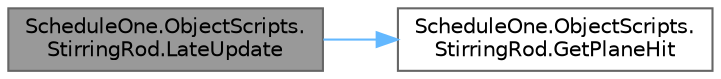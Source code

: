 digraph "ScheduleOne.ObjectScripts.StirringRod.LateUpdate"
{
 // LATEX_PDF_SIZE
  bgcolor="transparent";
  edge [fontname=Helvetica,fontsize=10,labelfontname=Helvetica,labelfontsize=10];
  node [fontname=Helvetica,fontsize=10,shape=box,height=0.2,width=0.4];
  rankdir="LR";
  Node1 [id="Node000001",label="ScheduleOne.ObjectScripts.\lStirringRod.LateUpdate",height=0.2,width=0.4,color="gray40", fillcolor="grey60", style="filled", fontcolor="black",tooltip=" "];
  Node1 -> Node2 [id="edge1_Node000001_Node000002",color="steelblue1",style="solid",tooltip=" "];
  Node2 [id="Node000002",label="ScheduleOne.ObjectScripts.\lStirringRod.GetPlaneHit",height=0.2,width=0.4,color="grey40", fillcolor="white", style="filled",URL="$class_schedule_one_1_1_object_scripts_1_1_stirring_rod.html#a90a8180919b3daea99d9365b2443a7b3",tooltip=" "];
}
